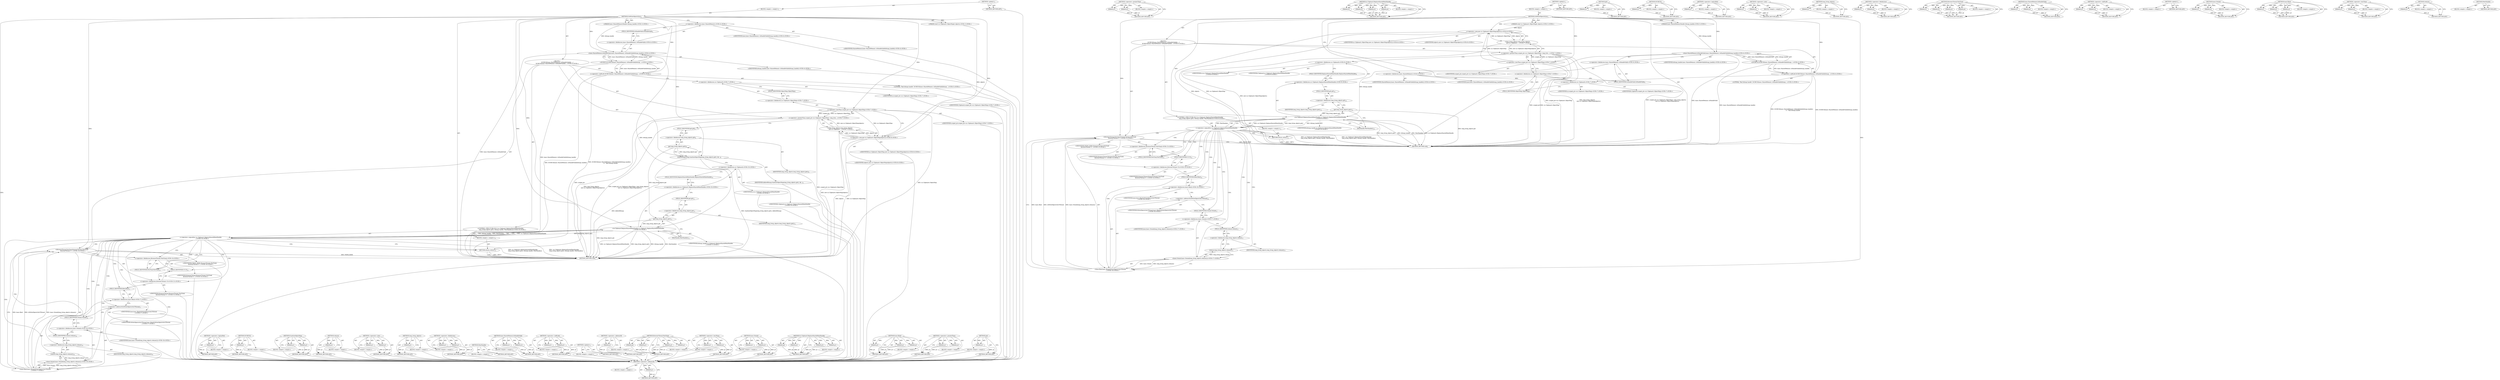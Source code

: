 digraph "ui.Clipboard.ReplaceSharedMemHandle" {
vulnerable_168 [label=<(METHOD,&lt;operator&gt;.addressOf)>];
vulnerable_169 [label=<(PARAM,p1)>];
vulnerable_170 [label=<(BLOCK,&lt;empty&gt;,&lt;empty&gt;)>];
vulnerable_171 [label=<(METHOD_RETURN,ANY)>];
vulnerable_118 [label=<(METHOD,&lt;operator&gt;.greaterThan)>];
vulnerable_119 [label=<(PARAM,p1)>];
vulnerable_120 [label=<(PARAM,p2)>];
vulnerable_121 [label=<(BLOCK,&lt;empty&gt;,&lt;empty&gt;)>];
vulnerable_122 [label=<(METHOD_RETURN,ANY)>];
vulnerable_141 [label=<(METHOD,ui.Clipboard.ReplaceSharedMemHandle)>];
vulnerable_142 [label=<(PARAM,p1)>];
vulnerable_143 [label=<(PARAM,p2)>];
vulnerable_144 [label=<(PARAM,p3)>];
vulnerable_145 [label=<(PARAM,p4)>];
vulnerable_146 [label=<(BLOCK,&lt;empty&gt;,&lt;empty&gt;)>];
vulnerable_147 [label=<(METHOD_RETURN,ANY)>];
vulnerable_6 [label=<(METHOD,&lt;global&gt;)<SUB>1</SUB>>];
vulnerable_7 [label=<(BLOCK,&lt;empty&gt;,&lt;empty&gt;)<SUB>1</SUB>>];
vulnerable_8 [label=<(METHOD,OnWriteObjectsSync)<SUB>1</SUB>>];
vulnerable_9 [label="<(PARAM,const ui::Clipboard::ObjectMap&amp; objects)<SUB>2</SUB>>"];
vulnerable_10 [label="<(PARAM,base::SharedMemoryHandle bitmap_handle)<SUB>3</SUB>>"];
vulnerable_11 [label="<(BLOCK,{
  DCHECK(base::SharedMemory::IsHandleValid(bi...,{
  DCHECK(base::SharedMemory::IsHandleValid(bi...)<SUB>3</SUB>>"];
vulnerable_12 [label="<(&lt;operator&gt;.shiftLeft,DCHECK(base::SharedMemory::IsHandleValid(bitmap...)<SUB>4</SUB>>"];
vulnerable_13 [label="<(DCHECK,DCHECK(base::SharedMemory::IsHandleValid(bitmap...)<SUB>4</SUB>>"];
vulnerable_14 [label="<(base.SharedMemory.IsHandleValid,base::SharedMemory::IsHandleValid(bitmap_handle))<SUB>4</SUB>>"];
vulnerable_15 [label="<(&lt;operator&gt;.fieldAccess,base::SharedMemory::IsHandleValid)<SUB>4</SUB>>"];
vulnerable_16 [label="<(&lt;operator&gt;.fieldAccess,base::SharedMemory)<SUB>4</SUB>>"];
vulnerable_17 [label="<(IDENTIFIER,base,base::SharedMemory::IsHandleValid(bitmap_handle))<SUB>4</SUB>>"];
vulnerable_18 [label="<(IDENTIFIER,SharedMemory,base::SharedMemory::IsHandleValid(bitmap_handle))<SUB>4</SUB>>"];
vulnerable_19 [label=<(FIELD_IDENTIFIER,IsHandleValid,IsHandleValid)<SUB>4</SUB>>];
vulnerable_20 [label="<(IDENTIFIER,bitmap_handle,base::SharedMemory::IsHandleValid(bitmap_handle))<SUB>4</SUB>>"];
vulnerable_21 [label="<(LITERAL,&quot;Bad bitmap handle&quot;,DCHECK(base::SharedMemory::IsHandleValid(bitmap...)<SUB>5</SUB>>"];
vulnerable_22 [label="<(&lt;operator&gt;.greaterThan,scoped_ptr&lt;ui::Clipboard::ObjectMap&gt; long_livin...)<SUB>7</SUB>>"];
vulnerable_23 [label="<(&lt;operator&gt;.lessThan,scoped_ptr&lt;ui::Clipboard::ObjectMap)<SUB>7</SUB>>"];
vulnerable_24 [label="<(IDENTIFIER,scoped_ptr,scoped_ptr&lt;ui::Clipboard::ObjectMap)<SUB>7</SUB>>"];
vulnerable_25 [label="<(&lt;operator&gt;.fieldAccess,ui::Clipboard::ObjectMap)<SUB>7</SUB>>"];
vulnerable_26 [label="<(&lt;operator&gt;.fieldAccess,ui::Clipboard)<SUB>7</SUB>>"];
vulnerable_27 [label="<(IDENTIFIER,ui,scoped_ptr&lt;ui::Clipboard::ObjectMap)<SUB>7</SUB>>"];
vulnerable_28 [label="<(IDENTIFIER,Clipboard,scoped_ptr&lt;ui::Clipboard::ObjectMap)<SUB>7</SUB>>"];
vulnerable_29 [label=<(FIELD_IDENTIFIER,ObjectMap,ObjectMap)<SUB>7</SUB>>];
vulnerable_30 [label="<(long_living_objects,long_living_objects(
       new ui::Clipboard::...)<SUB>7</SUB>>"];
vulnerable_31 [label="<(&lt;operator&gt;.new,new ui::Clipboard::ObjectMap(objects))<SUB>8</SUB>>"];
vulnerable_32 [label="<(IDENTIFIER,ui::Clipboard::ObjectMap,new ui::Clipboard::ObjectMap(objects))<SUB>8</SUB>>"];
vulnerable_33 [label="<(IDENTIFIER,objects,new ui::Clipboard::ObjectMap(objects))<SUB>8</SUB>>"];
vulnerable_34 [label="<(CONTROL_STRUCTURE,IF,if (!ui::Clipboard::ReplaceSharedMemHandle(
           long_living_objects.get(), bitmap_handle, PeerHandle())))<SUB>9</SUB>>"];
vulnerable_35 [label="<(&lt;operator&gt;.logicalNot,!ui::Clipboard::ReplaceSharedMemHandle(
       ...)<SUB>9</SUB>>"];
vulnerable_36 [label="<(ui.Clipboard.ReplaceSharedMemHandle,ui::Clipboard::ReplaceSharedMemHandle(
        ...)<SUB>9</SUB>>"];
vulnerable_37 [label="<(&lt;operator&gt;.fieldAccess,ui::Clipboard::ReplaceSharedMemHandle)<SUB>9</SUB>>"];
vulnerable_38 [label="<(&lt;operator&gt;.fieldAccess,ui::Clipboard)<SUB>9</SUB>>"];
vulnerable_39 [label="<(IDENTIFIER,ui,ui::Clipboard::ReplaceSharedMemHandle(
        ...)<SUB>9</SUB>>"];
vulnerable_40 [label="<(IDENTIFIER,Clipboard,ui::Clipboard::ReplaceSharedMemHandle(
        ...)<SUB>9</SUB>>"];
vulnerable_41 [label=<(FIELD_IDENTIFIER,ReplaceSharedMemHandle,ReplaceSharedMemHandle)<SUB>9</SUB>>];
vulnerable_42 [label=<(get,long_living_objects.get())<SUB>10</SUB>>];
vulnerable_43 [label=<(&lt;operator&gt;.fieldAccess,long_living_objects.get)<SUB>10</SUB>>];
vulnerable_44 [label=<(IDENTIFIER,long_living_objects,long_living_objects.get())<SUB>10</SUB>>];
vulnerable_45 [label=<(FIELD_IDENTIFIER,get,get)<SUB>10</SUB>>];
vulnerable_46 [label="<(IDENTIFIER,bitmap_handle,ui::Clipboard::ReplaceSharedMemHandle(
        ...)<SUB>10</SUB>>"];
vulnerable_47 [label=<(PeerHandle,PeerHandle())<SUB>10</SUB>>];
vulnerable_48 [label=<(BLOCK,&lt;empty&gt;,&lt;empty&gt;)<SUB>11</SUB>>];
vulnerable_49 [label=<(RETURN,return;,return;)<SUB>11</SUB>>];
vulnerable_50 [label="<(BrowserThread.PostTask,BrowserThread::PostTask(
      BrowserThread::U...)<SUB>13</SUB>>"];
vulnerable_51 [label="<(&lt;operator&gt;.fieldAccess,BrowserThread::PostTask)<SUB>13</SUB>>"];
vulnerable_52 [label="<(IDENTIFIER,BrowserThread,BrowserThread::PostTask(
      BrowserThread::U...)<SUB>13</SUB>>"];
vulnerable_53 [label=<(FIELD_IDENTIFIER,PostTask,PostTask)<SUB>13</SUB>>];
vulnerable_54 [label="<(&lt;operator&gt;.fieldAccess,BrowserThread::UI)<SUB>14</SUB>>"];
vulnerable_55 [label="<(IDENTIFIER,BrowserThread,BrowserThread::PostTask(
      BrowserThread::U...)<SUB>14</SUB>>"];
vulnerable_56 [label=<(FIELD_IDENTIFIER,UI,UI)<SUB>14</SUB>>];
vulnerable_57 [label="<(IDENTIFIER,FROM_HERE,BrowserThread::PostTask(
      BrowserThread::U...)<SUB>15</SUB>>"];
vulnerable_58 [label="<(base.Bind,base::Bind(&amp;WriteObjectsOnUIThread,
           ...)<SUB>16</SUB>>"];
vulnerable_59 [label="<(&lt;operator&gt;.fieldAccess,base::Bind)<SUB>16</SUB>>"];
vulnerable_60 [label="<(IDENTIFIER,base,base::Bind(&amp;WriteObjectsOnUIThread,
           ...)<SUB>16</SUB>>"];
vulnerable_61 [label=<(FIELD_IDENTIFIER,Bind,Bind)<SUB>16</SUB>>];
vulnerable_62 [label=<(&lt;operator&gt;.addressOf,&amp;WriteObjectsOnUIThread)<SUB>16</SUB>>];
vulnerable_63 [label="<(IDENTIFIER,WriteObjectsOnUIThread,base::Bind(&amp;WriteObjectsOnUIThread,
           ...)<SUB>16</SUB>>"];
vulnerable_64 [label="<(base.Owned,base::Owned(long_living_objects.release()))<SUB>17</SUB>>"];
vulnerable_65 [label="<(&lt;operator&gt;.fieldAccess,base::Owned)<SUB>17</SUB>>"];
vulnerable_66 [label="<(IDENTIFIER,base,base::Owned(long_living_objects.release()))<SUB>17</SUB>>"];
vulnerable_67 [label=<(FIELD_IDENTIFIER,Owned,Owned)<SUB>17</SUB>>];
vulnerable_68 [label=<(release,long_living_objects.release())<SUB>17</SUB>>];
vulnerable_69 [label=<(&lt;operator&gt;.fieldAccess,long_living_objects.release)<SUB>17</SUB>>];
vulnerable_70 [label=<(IDENTIFIER,long_living_objects,long_living_objects.release())<SUB>17</SUB>>];
vulnerable_71 [label=<(FIELD_IDENTIFIER,release,release)<SUB>17</SUB>>];
vulnerable_72 [label=<(METHOD_RETURN,void)<SUB>1</SUB>>];
vulnerable_74 [label=<(METHOD_RETURN,ANY)<SUB>1</SUB>>];
vulnerable_148 [label=<(METHOD,get)>];
vulnerable_149 [label=<(PARAM,p1)>];
vulnerable_150 [label=<(BLOCK,&lt;empty&gt;,&lt;empty&gt;)>];
vulnerable_151 [label=<(METHOD_RETURN,ANY)>];
vulnerable_104 [label=<(METHOD,DCHECK)>];
vulnerable_105 [label=<(PARAM,p1)>];
vulnerable_106 [label=<(BLOCK,&lt;empty&gt;,&lt;empty&gt;)>];
vulnerable_107 [label=<(METHOD_RETURN,ANY)>];
vulnerable_137 [label=<(METHOD,&lt;operator&gt;.logicalNot)>];
vulnerable_138 [label=<(PARAM,p1)>];
vulnerable_139 [label=<(BLOCK,&lt;empty&gt;,&lt;empty&gt;)>];
vulnerable_140 [label=<(METHOD_RETURN,ANY)>];
vulnerable_132 [label=<(METHOD,&lt;operator&gt;.new)>];
vulnerable_133 [label=<(PARAM,p1)>];
vulnerable_134 [label=<(PARAM,p2)>];
vulnerable_135 [label=<(BLOCK,&lt;empty&gt;,&lt;empty&gt;)>];
vulnerable_136 [label=<(METHOD_RETURN,ANY)>];
vulnerable_128 [label=<(METHOD,long_living_objects)>];
vulnerable_129 [label=<(PARAM,p1)>];
vulnerable_130 [label=<(BLOCK,&lt;empty&gt;,&lt;empty&gt;)>];
vulnerable_131 [label=<(METHOD_RETURN,ANY)>];
vulnerable_113 [label=<(METHOD,&lt;operator&gt;.fieldAccess)>];
vulnerable_114 [label=<(PARAM,p1)>];
vulnerable_115 [label=<(PARAM,p2)>];
vulnerable_116 [label=<(BLOCK,&lt;empty&gt;,&lt;empty&gt;)>];
vulnerable_117 [label=<(METHOD_RETURN,ANY)>];
vulnerable_155 [label=<(METHOD,BrowserThread.PostTask)>];
vulnerable_156 [label=<(PARAM,p1)>];
vulnerable_157 [label=<(PARAM,p2)>];
vulnerable_158 [label=<(PARAM,p3)>];
vulnerable_159 [label=<(PARAM,p4)>];
vulnerable_160 [label=<(BLOCK,&lt;empty&gt;,&lt;empty&gt;)>];
vulnerable_161 [label=<(METHOD_RETURN,ANY)>];
vulnerable_108 [label=<(METHOD,base.SharedMemory.IsHandleValid)>];
vulnerable_109 [label=<(PARAM,p1)>];
vulnerable_110 [label=<(PARAM,p2)>];
vulnerable_111 [label=<(BLOCK,&lt;empty&gt;,&lt;empty&gt;)>];
vulnerable_112 [label=<(METHOD_RETURN,ANY)>];
vulnerable_99 [label=<(METHOD,&lt;operator&gt;.shiftLeft)>];
vulnerable_100 [label=<(PARAM,p1)>];
vulnerable_101 [label=<(PARAM,p2)>];
vulnerable_102 [label=<(BLOCK,&lt;empty&gt;,&lt;empty&gt;)>];
vulnerable_103 [label=<(METHOD_RETURN,ANY)>];
vulnerable_93 [label=<(METHOD,&lt;global&gt;)<SUB>1</SUB>>];
vulnerable_94 [label=<(BLOCK,&lt;empty&gt;,&lt;empty&gt;)>];
vulnerable_95 [label=<(METHOD_RETURN,ANY)>];
vulnerable_172 [label=<(METHOD,base.Owned)>];
vulnerable_173 [label=<(PARAM,p1)>];
vulnerable_174 [label=<(PARAM,p2)>];
vulnerable_175 [label=<(BLOCK,&lt;empty&gt;,&lt;empty&gt;)>];
vulnerable_176 [label=<(METHOD_RETURN,ANY)>];
vulnerable_162 [label=<(METHOD,base.Bind)>];
vulnerable_163 [label=<(PARAM,p1)>];
vulnerable_164 [label=<(PARAM,p2)>];
vulnerable_165 [label=<(PARAM,p3)>];
vulnerable_166 [label=<(BLOCK,&lt;empty&gt;,&lt;empty&gt;)>];
vulnerable_167 [label=<(METHOD_RETURN,ANY)>];
vulnerable_123 [label=<(METHOD,&lt;operator&gt;.lessThan)>];
vulnerable_124 [label=<(PARAM,p1)>];
vulnerable_125 [label=<(PARAM,p2)>];
vulnerable_126 [label=<(BLOCK,&lt;empty&gt;,&lt;empty&gt;)>];
vulnerable_127 [label=<(METHOD_RETURN,ANY)>];
vulnerable_177 [label=<(METHOD,release)>];
vulnerable_178 [label=<(PARAM,p1)>];
vulnerable_179 [label=<(BLOCK,&lt;empty&gt;,&lt;empty&gt;)>];
vulnerable_180 [label=<(METHOD_RETURN,ANY)>];
vulnerable_152 [label=<(METHOD,PeerHandle)>];
vulnerable_153 [label=<(BLOCK,&lt;empty&gt;,&lt;empty&gt;)>];
vulnerable_154 [label=<(METHOD_RETURN,ANY)>];
fixed_173 [label=<(METHOD,base.Bind)>];
fixed_174 [label=<(PARAM,p1)>];
fixed_175 [label=<(PARAM,p2)>];
fixed_176 [label=<(PARAM,p3)>];
fixed_177 [label=<(BLOCK,&lt;empty&gt;,&lt;empty&gt;)>];
fixed_178 [label=<(METHOD_RETURN,ANY)>];
fixed_124 [label=<(METHOD,&lt;operator&gt;.greaterThan)>];
fixed_125 [label=<(PARAM,p1)>];
fixed_126 [label=<(PARAM,p2)>];
fixed_127 [label=<(BLOCK,&lt;empty&gt;,&lt;empty&gt;)>];
fixed_128 [label=<(METHOD_RETURN,ANY)>];
fixed_148 [label=<(METHOD,get)>];
fixed_149 [label=<(PARAM,p1)>];
fixed_150 [label=<(BLOCK,&lt;empty&gt;,&lt;empty&gt;)>];
fixed_151 [label=<(METHOD_RETURN,ANY)>];
fixed_6 [label=<(METHOD,&lt;global&gt;)<SUB>1</SUB>>];
fixed_7 [label=<(BLOCK,&lt;empty&gt;,&lt;empty&gt;)<SUB>1</SUB>>];
fixed_8 [label=<(METHOD,OnWriteObjectsSync)<SUB>1</SUB>>];
fixed_9 [label="<(PARAM,const ui::Clipboard::ObjectMap&amp; objects)<SUB>2</SUB>>"];
fixed_10 [label="<(PARAM,base::SharedMemoryHandle bitmap_handle)<SUB>3</SUB>>"];
fixed_11 [label="<(BLOCK,{
  DCHECK(base::SharedMemory::IsHandleValid(bi...,{
  DCHECK(base::SharedMemory::IsHandleValid(bi...)<SUB>3</SUB>>"];
fixed_12 [label="<(&lt;operator&gt;.shiftLeft,DCHECK(base::SharedMemory::IsHandleValid(bitmap...)<SUB>4</SUB>>"];
fixed_13 [label="<(DCHECK,DCHECK(base::SharedMemory::IsHandleValid(bitmap...)<SUB>4</SUB>>"];
fixed_14 [label="<(base.SharedMemory.IsHandleValid,base::SharedMemory::IsHandleValid(bitmap_handle))<SUB>4</SUB>>"];
fixed_15 [label="<(&lt;operator&gt;.fieldAccess,base::SharedMemory::IsHandleValid)<SUB>4</SUB>>"];
fixed_16 [label="<(&lt;operator&gt;.fieldAccess,base::SharedMemory)<SUB>4</SUB>>"];
fixed_17 [label="<(IDENTIFIER,base,base::SharedMemory::IsHandleValid(bitmap_handle))<SUB>4</SUB>>"];
fixed_18 [label="<(IDENTIFIER,SharedMemory,base::SharedMemory::IsHandleValid(bitmap_handle))<SUB>4</SUB>>"];
fixed_19 [label=<(FIELD_IDENTIFIER,IsHandleValid,IsHandleValid)<SUB>4</SUB>>];
fixed_20 [label="<(IDENTIFIER,bitmap_handle,base::SharedMemory::IsHandleValid(bitmap_handle))<SUB>4</SUB>>"];
fixed_21 [label="<(LITERAL,&quot;Bad bitmap handle&quot;,DCHECK(base::SharedMemory::IsHandleValid(bitmap...)<SUB>5</SUB>>"];
fixed_22 [label="<(&lt;operator&gt;.greaterThan,scoped_ptr&lt;ui::Clipboard::ObjectMap&gt; long_livin...)<SUB>7</SUB>>"];
fixed_23 [label="<(&lt;operator&gt;.lessThan,scoped_ptr&lt;ui::Clipboard::ObjectMap)<SUB>7</SUB>>"];
fixed_24 [label="<(IDENTIFIER,scoped_ptr,scoped_ptr&lt;ui::Clipboard::ObjectMap)<SUB>7</SUB>>"];
fixed_25 [label="<(&lt;operator&gt;.fieldAccess,ui::Clipboard::ObjectMap)<SUB>7</SUB>>"];
fixed_26 [label="<(&lt;operator&gt;.fieldAccess,ui::Clipboard)<SUB>7</SUB>>"];
fixed_27 [label="<(IDENTIFIER,ui,scoped_ptr&lt;ui::Clipboard::ObjectMap)<SUB>7</SUB>>"];
fixed_28 [label="<(IDENTIFIER,Clipboard,scoped_ptr&lt;ui::Clipboard::ObjectMap)<SUB>7</SUB>>"];
fixed_29 [label=<(FIELD_IDENTIFIER,ObjectMap,ObjectMap)<SUB>7</SUB>>];
fixed_30 [label="<(long_living_objects,long_living_objects(
       new ui::Clipboard::...)<SUB>7</SUB>>"];
fixed_31 [label="<(&lt;operator&gt;.new,new ui::Clipboard::ObjectMap(objects))<SUB>8</SUB>>"];
fixed_32 [label="<(IDENTIFIER,ui::Clipboard::ObjectMap,new ui::Clipboard::ObjectMap(objects))<SUB>8</SUB>>"];
fixed_33 [label="<(IDENTIFIER,objects,new ui::Clipboard::ObjectMap(objects))<SUB>8</SUB>>"];
fixed_34 [label=<(SanitizeObjectMap,SanitizeObjectMap(long_living_objects.get(), kA...)<SUB>9</SUB>>];
fixed_35 [label=<(get,long_living_objects.get())<SUB>9</SUB>>];
fixed_36 [label=<(&lt;operator&gt;.fieldAccess,long_living_objects.get)<SUB>9</SUB>>];
fixed_37 [label=<(IDENTIFIER,long_living_objects,long_living_objects.get())<SUB>9</SUB>>];
fixed_38 [label=<(FIELD_IDENTIFIER,get,get)<SUB>9</SUB>>];
fixed_39 [label=<(IDENTIFIER,kAllowBitmap,SanitizeObjectMap(long_living_objects.get(), kA...)<SUB>9</SUB>>];
fixed_40 [label="<(CONTROL_STRUCTURE,IF,if (!ui::Clipboard::ReplaceSharedMemHandle(
           long_living_objects.get(), bitmap_handle, PeerHandle())))<SUB>10</SUB>>"];
fixed_41 [label="<(&lt;operator&gt;.logicalNot,!ui::Clipboard::ReplaceSharedMemHandle(
       ...)<SUB>10</SUB>>"];
fixed_42 [label="<(ui.Clipboard.ReplaceSharedMemHandle,ui::Clipboard::ReplaceSharedMemHandle(
        ...)<SUB>10</SUB>>"];
fixed_43 [label="<(&lt;operator&gt;.fieldAccess,ui::Clipboard::ReplaceSharedMemHandle)<SUB>10</SUB>>"];
fixed_44 [label="<(&lt;operator&gt;.fieldAccess,ui::Clipboard)<SUB>10</SUB>>"];
fixed_45 [label="<(IDENTIFIER,ui,ui::Clipboard::ReplaceSharedMemHandle(
        ...)<SUB>10</SUB>>"];
fixed_46 [label="<(IDENTIFIER,Clipboard,ui::Clipboard::ReplaceSharedMemHandle(
        ...)<SUB>10</SUB>>"];
fixed_47 [label=<(FIELD_IDENTIFIER,ReplaceSharedMemHandle,ReplaceSharedMemHandle)<SUB>10</SUB>>];
fixed_48 [label=<(get,long_living_objects.get())<SUB>11</SUB>>];
fixed_49 [label=<(&lt;operator&gt;.fieldAccess,long_living_objects.get)<SUB>11</SUB>>];
fixed_50 [label=<(IDENTIFIER,long_living_objects,long_living_objects.get())<SUB>11</SUB>>];
fixed_51 [label=<(FIELD_IDENTIFIER,get,get)<SUB>11</SUB>>];
fixed_52 [label="<(IDENTIFIER,bitmap_handle,ui::Clipboard::ReplaceSharedMemHandle(
        ...)<SUB>11</SUB>>"];
fixed_53 [label=<(PeerHandle,PeerHandle())<SUB>11</SUB>>];
fixed_54 [label=<(BLOCK,&lt;empty&gt;,&lt;empty&gt;)<SUB>12</SUB>>];
fixed_55 [label=<(RETURN,return;,return;)<SUB>12</SUB>>];
fixed_56 [label="<(BrowserThread.PostTask,BrowserThread::PostTask(
      BrowserThread::U...)<SUB>14</SUB>>"];
fixed_57 [label="<(&lt;operator&gt;.fieldAccess,BrowserThread::PostTask)<SUB>14</SUB>>"];
fixed_58 [label="<(IDENTIFIER,BrowserThread,BrowserThread::PostTask(
      BrowserThread::U...)<SUB>14</SUB>>"];
fixed_59 [label=<(FIELD_IDENTIFIER,PostTask,PostTask)<SUB>14</SUB>>];
fixed_60 [label="<(&lt;operator&gt;.fieldAccess,BrowserThread::UI)<SUB>15</SUB>>"];
fixed_61 [label="<(IDENTIFIER,BrowserThread,BrowserThread::PostTask(
      BrowserThread::U...)<SUB>15</SUB>>"];
fixed_62 [label=<(FIELD_IDENTIFIER,UI,UI)<SUB>15</SUB>>];
fixed_63 [label="<(IDENTIFIER,FROM_HERE,BrowserThread::PostTask(
      BrowserThread::U...)<SUB>16</SUB>>"];
fixed_64 [label="<(base.Bind,base::Bind(&amp;WriteObjectsOnUIThread,
           ...)<SUB>17</SUB>>"];
fixed_65 [label="<(&lt;operator&gt;.fieldAccess,base::Bind)<SUB>17</SUB>>"];
fixed_66 [label="<(IDENTIFIER,base,base::Bind(&amp;WriteObjectsOnUIThread,
           ...)<SUB>17</SUB>>"];
fixed_67 [label=<(FIELD_IDENTIFIER,Bind,Bind)<SUB>17</SUB>>];
fixed_68 [label=<(&lt;operator&gt;.addressOf,&amp;WriteObjectsOnUIThread)<SUB>17</SUB>>];
fixed_69 [label="<(IDENTIFIER,WriteObjectsOnUIThread,base::Bind(&amp;WriteObjectsOnUIThread,
           ...)<SUB>17</SUB>>"];
fixed_70 [label="<(base.Owned,base::Owned(long_living_objects.release()))<SUB>18</SUB>>"];
fixed_71 [label="<(&lt;operator&gt;.fieldAccess,base::Owned)<SUB>18</SUB>>"];
fixed_72 [label="<(IDENTIFIER,base,base::Owned(long_living_objects.release()))<SUB>18</SUB>>"];
fixed_73 [label=<(FIELD_IDENTIFIER,Owned,Owned)<SUB>18</SUB>>];
fixed_74 [label=<(release,long_living_objects.release())<SUB>18</SUB>>];
fixed_75 [label=<(&lt;operator&gt;.fieldAccess,long_living_objects.release)<SUB>18</SUB>>];
fixed_76 [label=<(IDENTIFIER,long_living_objects,long_living_objects.release())<SUB>18</SUB>>];
fixed_77 [label=<(FIELD_IDENTIFIER,release,release)<SUB>18</SUB>>];
fixed_78 [label=<(METHOD_RETURN,void)<SUB>1</SUB>>];
fixed_80 [label=<(METHOD_RETURN,ANY)<SUB>1</SUB>>];
fixed_152 [label=<(METHOD,&lt;operator&gt;.logicalNot)>];
fixed_153 [label=<(PARAM,p1)>];
fixed_154 [label=<(BLOCK,&lt;empty&gt;,&lt;empty&gt;)>];
fixed_155 [label=<(METHOD_RETURN,ANY)>];
fixed_110 [label=<(METHOD,DCHECK)>];
fixed_111 [label=<(PARAM,p1)>];
fixed_112 [label=<(BLOCK,&lt;empty&gt;,&lt;empty&gt;)>];
fixed_113 [label=<(METHOD_RETURN,ANY)>];
fixed_143 [label=<(METHOD,SanitizeObjectMap)>];
fixed_144 [label=<(PARAM,p1)>];
fixed_145 [label=<(PARAM,p2)>];
fixed_146 [label=<(BLOCK,&lt;empty&gt;,&lt;empty&gt;)>];
fixed_147 [label=<(METHOD_RETURN,ANY)>];
fixed_188 [label=<(METHOD,release)>];
fixed_189 [label=<(PARAM,p1)>];
fixed_190 [label=<(BLOCK,&lt;empty&gt;,&lt;empty&gt;)>];
fixed_191 [label=<(METHOD_RETURN,ANY)>];
fixed_138 [label=<(METHOD,&lt;operator&gt;.new)>];
fixed_139 [label=<(PARAM,p1)>];
fixed_140 [label=<(PARAM,p2)>];
fixed_141 [label=<(BLOCK,&lt;empty&gt;,&lt;empty&gt;)>];
fixed_142 [label=<(METHOD_RETURN,ANY)>];
fixed_134 [label=<(METHOD,long_living_objects)>];
fixed_135 [label=<(PARAM,p1)>];
fixed_136 [label=<(BLOCK,&lt;empty&gt;,&lt;empty&gt;)>];
fixed_137 [label=<(METHOD_RETURN,ANY)>];
fixed_119 [label=<(METHOD,&lt;operator&gt;.fieldAccess)>];
fixed_120 [label=<(PARAM,p1)>];
fixed_121 [label=<(PARAM,p2)>];
fixed_122 [label=<(BLOCK,&lt;empty&gt;,&lt;empty&gt;)>];
fixed_123 [label=<(METHOD_RETURN,ANY)>];
fixed_163 [label=<(METHOD,PeerHandle)>];
fixed_164 [label=<(BLOCK,&lt;empty&gt;,&lt;empty&gt;)>];
fixed_165 [label=<(METHOD_RETURN,ANY)>];
fixed_114 [label=<(METHOD,base.SharedMemory.IsHandleValid)>];
fixed_115 [label=<(PARAM,p1)>];
fixed_116 [label=<(PARAM,p2)>];
fixed_117 [label=<(BLOCK,&lt;empty&gt;,&lt;empty&gt;)>];
fixed_118 [label=<(METHOD_RETURN,ANY)>];
fixed_105 [label=<(METHOD,&lt;operator&gt;.shiftLeft)>];
fixed_106 [label=<(PARAM,p1)>];
fixed_107 [label=<(PARAM,p2)>];
fixed_108 [label=<(BLOCK,&lt;empty&gt;,&lt;empty&gt;)>];
fixed_109 [label=<(METHOD_RETURN,ANY)>];
fixed_99 [label=<(METHOD,&lt;global&gt;)<SUB>1</SUB>>];
fixed_100 [label=<(BLOCK,&lt;empty&gt;,&lt;empty&gt;)>];
fixed_101 [label=<(METHOD_RETURN,ANY)>];
fixed_179 [label=<(METHOD,&lt;operator&gt;.addressOf)>];
fixed_180 [label=<(PARAM,p1)>];
fixed_181 [label=<(BLOCK,&lt;empty&gt;,&lt;empty&gt;)>];
fixed_182 [label=<(METHOD_RETURN,ANY)>];
fixed_166 [label=<(METHOD,BrowserThread.PostTask)>];
fixed_167 [label=<(PARAM,p1)>];
fixed_168 [label=<(PARAM,p2)>];
fixed_169 [label=<(PARAM,p3)>];
fixed_170 [label=<(PARAM,p4)>];
fixed_171 [label=<(BLOCK,&lt;empty&gt;,&lt;empty&gt;)>];
fixed_172 [label=<(METHOD_RETURN,ANY)>];
fixed_129 [label=<(METHOD,&lt;operator&gt;.lessThan)>];
fixed_130 [label=<(PARAM,p1)>];
fixed_131 [label=<(PARAM,p2)>];
fixed_132 [label=<(BLOCK,&lt;empty&gt;,&lt;empty&gt;)>];
fixed_133 [label=<(METHOD_RETURN,ANY)>];
fixed_183 [label=<(METHOD,base.Owned)>];
fixed_184 [label=<(PARAM,p1)>];
fixed_185 [label=<(PARAM,p2)>];
fixed_186 [label=<(BLOCK,&lt;empty&gt;,&lt;empty&gt;)>];
fixed_187 [label=<(METHOD_RETURN,ANY)>];
fixed_156 [label=<(METHOD,ui.Clipboard.ReplaceSharedMemHandle)>];
fixed_157 [label=<(PARAM,p1)>];
fixed_158 [label=<(PARAM,p2)>];
fixed_159 [label=<(PARAM,p3)>];
fixed_160 [label=<(PARAM,p4)>];
fixed_161 [label=<(BLOCK,&lt;empty&gt;,&lt;empty&gt;)>];
fixed_162 [label=<(METHOD_RETURN,ANY)>];
vulnerable_168 -> vulnerable_169  [key=0, label="AST: "];
vulnerable_168 -> vulnerable_169  [key=1, label="DDG: "];
vulnerable_168 -> vulnerable_170  [key=0, label="AST: "];
vulnerable_168 -> vulnerable_171  [key=0, label="AST: "];
vulnerable_168 -> vulnerable_171  [key=1, label="CFG: "];
vulnerable_169 -> vulnerable_171  [key=0, label="DDG: p1"];
vulnerable_118 -> vulnerable_119  [key=0, label="AST: "];
vulnerable_118 -> vulnerable_119  [key=1, label="DDG: "];
vulnerable_118 -> vulnerable_121  [key=0, label="AST: "];
vulnerable_118 -> vulnerable_120  [key=0, label="AST: "];
vulnerable_118 -> vulnerable_120  [key=1, label="DDG: "];
vulnerable_118 -> vulnerable_122  [key=0, label="AST: "];
vulnerable_118 -> vulnerable_122  [key=1, label="CFG: "];
vulnerable_119 -> vulnerable_122  [key=0, label="DDG: p1"];
vulnerable_120 -> vulnerable_122  [key=0, label="DDG: p2"];
vulnerable_141 -> vulnerable_142  [key=0, label="AST: "];
vulnerable_141 -> vulnerable_142  [key=1, label="DDG: "];
vulnerable_141 -> vulnerable_146  [key=0, label="AST: "];
vulnerable_141 -> vulnerable_143  [key=0, label="AST: "];
vulnerable_141 -> vulnerable_143  [key=1, label="DDG: "];
vulnerable_141 -> vulnerable_147  [key=0, label="AST: "];
vulnerable_141 -> vulnerable_147  [key=1, label="CFG: "];
vulnerable_141 -> vulnerable_144  [key=0, label="AST: "];
vulnerable_141 -> vulnerable_144  [key=1, label="DDG: "];
vulnerable_141 -> vulnerable_145  [key=0, label="AST: "];
vulnerable_141 -> vulnerable_145  [key=1, label="DDG: "];
vulnerable_142 -> vulnerable_147  [key=0, label="DDG: p1"];
vulnerable_143 -> vulnerable_147  [key=0, label="DDG: p2"];
vulnerable_144 -> vulnerable_147  [key=0, label="DDG: p3"];
vulnerable_145 -> vulnerable_147  [key=0, label="DDG: p4"];
vulnerable_6 -> vulnerable_7  [key=0, label="AST: "];
vulnerable_6 -> vulnerable_74  [key=0, label="AST: "];
vulnerable_6 -> vulnerable_74  [key=1, label="CFG: "];
vulnerable_7 -> vulnerable_8  [key=0, label="AST: "];
vulnerable_8 -> vulnerable_9  [key=0, label="AST: "];
vulnerable_8 -> vulnerable_9  [key=1, label="DDG: "];
vulnerable_8 -> vulnerable_10  [key=0, label="AST: "];
vulnerable_8 -> vulnerable_10  [key=1, label="DDG: "];
vulnerable_8 -> vulnerable_11  [key=0, label="AST: "];
vulnerable_8 -> vulnerable_72  [key=0, label="AST: "];
vulnerable_8 -> vulnerable_16  [key=0, label="CFG: "];
vulnerable_8 -> vulnerable_12  [key=0, label="DDG: "];
vulnerable_8 -> vulnerable_50  [key=0, label="DDG: "];
vulnerable_8 -> vulnerable_23  [key=0, label="DDG: "];
vulnerable_8 -> vulnerable_49  [key=0, label="DDG: "];
vulnerable_8 -> vulnerable_58  [key=0, label="DDG: "];
vulnerable_8 -> vulnerable_14  [key=0, label="DDG: "];
vulnerable_8 -> vulnerable_31  [key=0, label="DDG: "];
vulnerable_8 -> vulnerable_36  [key=0, label="DDG: "];
vulnerable_9 -> vulnerable_31  [key=0, label="DDG: objects"];
vulnerable_10 -> vulnerable_14  [key=0, label="DDG: bitmap_handle"];
vulnerable_11 -> vulnerable_12  [key=0, label="AST: "];
vulnerable_11 -> vulnerable_22  [key=0, label="AST: "];
vulnerable_11 -> vulnerable_34  [key=0, label="AST: "];
vulnerable_11 -> vulnerable_50  [key=0, label="AST: "];
vulnerable_12 -> vulnerable_13  [key=0, label="AST: "];
vulnerable_12 -> vulnerable_21  [key=0, label="AST: "];
vulnerable_12 -> vulnerable_26  [key=0, label="CFG: "];
vulnerable_12 -> vulnerable_72  [key=0, label="DDG: DCHECK(base::SharedMemory::IsHandleValid(bitmap_handle))"];
vulnerable_12 -> vulnerable_72  [key=1, label="DDG: DCHECK(base::SharedMemory::IsHandleValid(bitmap_handle))
      &lt;&lt; &quot;Bad bitmap handle&quot;"];
vulnerable_13 -> vulnerable_14  [key=0, label="AST: "];
vulnerable_13 -> vulnerable_12  [key=0, label="CFG: "];
vulnerable_13 -> vulnerable_12  [key=1, label="DDG: base::SharedMemory::IsHandleValid(bitmap_handle)"];
vulnerable_13 -> vulnerable_72  [key=0, label="DDG: base::SharedMemory::IsHandleValid(bitmap_handle)"];
vulnerable_14 -> vulnerable_15  [key=0, label="AST: "];
vulnerable_14 -> vulnerable_20  [key=0, label="AST: "];
vulnerable_14 -> vulnerable_13  [key=0, label="CFG: "];
vulnerable_14 -> vulnerable_13  [key=1, label="DDG: base::SharedMemory::IsHandleValid"];
vulnerable_14 -> vulnerable_13  [key=2, label="DDG: bitmap_handle"];
vulnerable_14 -> vulnerable_72  [key=0, label="DDG: base::SharedMemory::IsHandleValid"];
vulnerable_14 -> vulnerable_36  [key=0, label="DDG: bitmap_handle"];
vulnerable_15 -> vulnerable_16  [key=0, label="AST: "];
vulnerable_15 -> vulnerable_19  [key=0, label="AST: "];
vulnerable_15 -> vulnerable_14  [key=0, label="CFG: "];
vulnerable_16 -> vulnerable_17  [key=0, label="AST: "];
vulnerable_16 -> vulnerable_18  [key=0, label="AST: "];
vulnerable_16 -> vulnerable_19  [key=0, label="CFG: "];
vulnerable_19 -> vulnerable_15  [key=0, label="CFG: "];
vulnerable_22 -> vulnerable_23  [key=0, label="AST: "];
vulnerable_22 -> vulnerable_30  [key=0, label="AST: "];
vulnerable_22 -> vulnerable_38  [key=0, label="CFG: "];
vulnerable_22 -> vulnerable_72  [key=0, label="DDG: scoped_ptr&lt;ui::Clipboard::ObjectMap"];
vulnerable_22 -> vulnerable_72  [key=1, label="DDG: long_living_objects(
       new ui::Clipboard::ObjectMap(objects))"];
vulnerable_22 -> vulnerable_72  [key=2, label="DDG: scoped_ptr&lt;ui::Clipboard::ObjectMap&gt; long_living_objects(
       new ui::Clipboard::ObjectMap(objects))"];
vulnerable_23 -> vulnerable_24  [key=0, label="AST: "];
vulnerable_23 -> vulnerable_25  [key=0, label="AST: "];
vulnerable_23 -> vulnerable_31  [key=0, label="CFG: "];
vulnerable_23 -> vulnerable_31  [key=1, label="DDG: ui::Clipboard::ObjectMap"];
vulnerable_23 -> vulnerable_72  [key=0, label="DDG: ui::Clipboard::ObjectMap"];
vulnerable_23 -> vulnerable_72  [key=1, label="DDG: scoped_ptr"];
vulnerable_23 -> vulnerable_22  [key=0, label="DDG: scoped_ptr"];
vulnerable_23 -> vulnerable_22  [key=1, label="DDG: ui::Clipboard::ObjectMap"];
vulnerable_25 -> vulnerable_26  [key=0, label="AST: "];
vulnerable_25 -> vulnerable_29  [key=0, label="AST: "];
vulnerable_25 -> vulnerable_23  [key=0, label="CFG: "];
vulnerable_26 -> vulnerable_27  [key=0, label="AST: "];
vulnerable_26 -> vulnerable_28  [key=0, label="AST: "];
vulnerable_26 -> vulnerable_29  [key=0, label="CFG: "];
vulnerable_29 -> vulnerable_25  [key=0, label="CFG: "];
vulnerable_30 -> vulnerable_31  [key=0, label="AST: "];
vulnerable_30 -> vulnerable_22  [key=0, label="CFG: "];
vulnerable_30 -> vulnerable_22  [key=1, label="DDG: new ui::Clipboard::ObjectMap(objects)"];
vulnerable_30 -> vulnerable_72  [key=0, label="DDG: new ui::Clipboard::ObjectMap(objects)"];
vulnerable_31 -> vulnerable_32  [key=0, label="AST: "];
vulnerable_31 -> vulnerable_33  [key=0, label="AST: "];
vulnerable_31 -> vulnerable_30  [key=0, label="CFG: "];
vulnerable_31 -> vulnerable_30  [key=1, label="DDG: ui::Clipboard::ObjectMap"];
vulnerable_31 -> vulnerable_30  [key=2, label="DDG: objects"];
vulnerable_31 -> vulnerable_72  [key=0, label="DDG: objects"];
vulnerable_31 -> vulnerable_72  [key=1, label="DDG: ui::Clipboard::ObjectMap"];
vulnerable_34 -> vulnerable_35  [key=0, label="AST: "];
vulnerable_34 -> vulnerable_48  [key=0, label="AST: "];
vulnerable_35 -> vulnerable_36  [key=0, label="AST: "];
vulnerable_35 -> vulnerable_49  [key=0, label="CFG: "];
vulnerable_35 -> vulnerable_49  [key=1, label="CDG: "];
vulnerable_35 -> vulnerable_53  [key=0, label="CFG: "];
vulnerable_35 -> vulnerable_53  [key=1, label="CDG: "];
vulnerable_35 -> vulnerable_72  [key=0, label="DDG: ui::Clipboard::ReplaceSharedMemHandle(
           long_living_objects.get(), bitmap_handle, PeerHandle())"];
vulnerable_35 -> vulnerable_72  [key=1, label="DDG: !ui::Clipboard::ReplaceSharedMemHandle(
           long_living_objects.get(), bitmap_handle, PeerHandle())"];
vulnerable_35 -> vulnerable_58  [key=0, label="CDG: "];
vulnerable_35 -> vulnerable_68  [key=0, label="CDG: "];
vulnerable_35 -> vulnerable_61  [key=0, label="CDG: "];
vulnerable_35 -> vulnerable_65  [key=0, label="CDG: "];
vulnerable_35 -> vulnerable_50  [key=0, label="CDG: "];
vulnerable_35 -> vulnerable_64  [key=0, label="CDG: "];
vulnerable_35 -> vulnerable_59  [key=0, label="CDG: "];
vulnerable_35 -> vulnerable_51  [key=0, label="CDG: "];
vulnerable_35 -> vulnerable_71  [key=0, label="CDG: "];
vulnerable_35 -> vulnerable_56  [key=0, label="CDG: "];
vulnerable_35 -> vulnerable_69  [key=0, label="CDG: "];
vulnerable_35 -> vulnerable_67  [key=0, label="CDG: "];
vulnerable_35 -> vulnerable_54  [key=0, label="CDG: "];
vulnerable_35 -> vulnerable_62  [key=0, label="CDG: "];
vulnerable_36 -> vulnerable_37  [key=0, label="AST: "];
vulnerable_36 -> vulnerable_42  [key=0, label="AST: "];
vulnerable_36 -> vulnerable_46  [key=0, label="AST: "];
vulnerable_36 -> vulnerable_47  [key=0, label="AST: "];
vulnerable_36 -> vulnerable_35  [key=0, label="CFG: "];
vulnerable_36 -> vulnerable_35  [key=1, label="DDG: ui::Clipboard::ReplaceSharedMemHandle"];
vulnerable_36 -> vulnerable_35  [key=2, label="DDG: long_living_objects.get()"];
vulnerable_36 -> vulnerable_35  [key=3, label="DDG: bitmap_handle"];
vulnerable_36 -> vulnerable_35  [key=4, label="DDG: PeerHandle()"];
vulnerable_36 -> vulnerable_72  [key=0, label="DDG: ui::Clipboard::ReplaceSharedMemHandle"];
vulnerable_36 -> vulnerable_72  [key=1, label="DDG: long_living_objects.get()"];
vulnerable_36 -> vulnerable_72  [key=2, label="DDG: bitmap_handle"];
vulnerable_36 -> vulnerable_72  [key=3, label="DDG: PeerHandle()"];
vulnerable_37 -> vulnerable_38  [key=0, label="AST: "];
vulnerable_37 -> vulnerable_41  [key=0, label="AST: "];
vulnerable_37 -> vulnerable_45  [key=0, label="CFG: "];
vulnerable_38 -> vulnerable_39  [key=0, label="AST: "];
vulnerable_38 -> vulnerable_40  [key=0, label="AST: "];
vulnerable_38 -> vulnerable_41  [key=0, label="CFG: "];
vulnerable_41 -> vulnerable_37  [key=0, label="CFG: "];
vulnerable_42 -> vulnerable_43  [key=0, label="AST: "];
vulnerable_42 -> vulnerable_47  [key=0, label="CFG: "];
vulnerable_42 -> vulnerable_72  [key=0, label="DDG: long_living_objects.get"];
vulnerable_42 -> vulnerable_36  [key=0, label="DDG: long_living_objects.get"];
vulnerable_43 -> vulnerable_44  [key=0, label="AST: "];
vulnerable_43 -> vulnerable_45  [key=0, label="AST: "];
vulnerable_43 -> vulnerable_42  [key=0, label="CFG: "];
vulnerable_45 -> vulnerable_43  [key=0, label="CFG: "];
vulnerable_47 -> vulnerable_36  [key=0, label="CFG: "];
vulnerable_48 -> vulnerable_49  [key=0, label="AST: "];
vulnerable_49 -> vulnerable_72  [key=0, label="CFG: "];
vulnerable_49 -> vulnerable_72  [key=1, label="DDG: &lt;RET&gt;"];
vulnerable_50 -> vulnerable_51  [key=0, label="AST: "];
vulnerable_50 -> vulnerable_54  [key=0, label="AST: "];
vulnerable_50 -> vulnerable_57  [key=0, label="AST: "];
vulnerable_50 -> vulnerable_58  [key=0, label="AST: "];
vulnerable_50 -> vulnerable_72  [key=0, label="CFG: "];
vulnerable_50 -> vulnerable_72  [key=1, label="DDG: FROM_HERE"];
vulnerable_51 -> vulnerable_52  [key=0, label="AST: "];
vulnerable_51 -> vulnerable_53  [key=0, label="AST: "];
vulnerable_51 -> vulnerable_56  [key=0, label="CFG: "];
vulnerable_53 -> vulnerable_51  [key=0, label="CFG: "];
vulnerable_54 -> vulnerable_55  [key=0, label="AST: "];
vulnerable_54 -> vulnerable_56  [key=0, label="AST: "];
vulnerable_54 -> vulnerable_61  [key=0, label="CFG: "];
vulnerable_56 -> vulnerable_54  [key=0, label="CFG: "];
vulnerable_58 -> vulnerable_59  [key=0, label="AST: "];
vulnerable_58 -> vulnerable_62  [key=0, label="AST: "];
vulnerable_58 -> vulnerable_64  [key=0, label="AST: "];
vulnerable_58 -> vulnerable_50  [key=0, label="CFG: "];
vulnerable_58 -> vulnerable_50  [key=1, label="DDG: base::Bind"];
vulnerable_58 -> vulnerable_50  [key=2, label="DDG: &amp;WriteObjectsOnUIThread"];
vulnerable_58 -> vulnerable_50  [key=3, label="DDG: base::Owned(long_living_objects.release())"];
vulnerable_59 -> vulnerable_60  [key=0, label="AST: "];
vulnerable_59 -> vulnerable_61  [key=0, label="AST: "];
vulnerable_59 -> vulnerable_62  [key=0, label="CFG: "];
vulnerable_61 -> vulnerable_59  [key=0, label="CFG: "];
vulnerable_62 -> vulnerable_63  [key=0, label="AST: "];
vulnerable_62 -> vulnerable_67  [key=0, label="CFG: "];
vulnerable_64 -> vulnerable_65  [key=0, label="AST: "];
vulnerable_64 -> vulnerable_68  [key=0, label="AST: "];
vulnerable_64 -> vulnerable_58  [key=0, label="CFG: "];
vulnerable_64 -> vulnerable_58  [key=1, label="DDG: base::Owned"];
vulnerable_64 -> vulnerable_58  [key=2, label="DDG: long_living_objects.release()"];
vulnerable_65 -> vulnerable_66  [key=0, label="AST: "];
vulnerable_65 -> vulnerable_67  [key=0, label="AST: "];
vulnerable_65 -> vulnerable_71  [key=0, label="CFG: "];
vulnerable_67 -> vulnerable_65  [key=0, label="CFG: "];
vulnerable_68 -> vulnerable_69  [key=0, label="AST: "];
vulnerable_68 -> vulnerable_64  [key=0, label="CFG: "];
vulnerable_68 -> vulnerable_64  [key=1, label="DDG: long_living_objects.release"];
vulnerable_69 -> vulnerable_70  [key=0, label="AST: "];
vulnerable_69 -> vulnerable_71  [key=0, label="AST: "];
vulnerable_69 -> vulnerable_68  [key=0, label="CFG: "];
vulnerable_71 -> vulnerable_69  [key=0, label="CFG: "];
vulnerable_148 -> vulnerable_149  [key=0, label="AST: "];
vulnerable_148 -> vulnerable_149  [key=1, label="DDG: "];
vulnerable_148 -> vulnerable_150  [key=0, label="AST: "];
vulnerable_148 -> vulnerable_151  [key=0, label="AST: "];
vulnerable_148 -> vulnerable_151  [key=1, label="CFG: "];
vulnerable_149 -> vulnerable_151  [key=0, label="DDG: p1"];
vulnerable_104 -> vulnerable_105  [key=0, label="AST: "];
vulnerable_104 -> vulnerable_105  [key=1, label="DDG: "];
vulnerable_104 -> vulnerable_106  [key=0, label="AST: "];
vulnerable_104 -> vulnerable_107  [key=0, label="AST: "];
vulnerable_104 -> vulnerable_107  [key=1, label="CFG: "];
vulnerable_105 -> vulnerable_107  [key=0, label="DDG: p1"];
vulnerable_137 -> vulnerable_138  [key=0, label="AST: "];
vulnerable_137 -> vulnerable_138  [key=1, label="DDG: "];
vulnerable_137 -> vulnerable_139  [key=0, label="AST: "];
vulnerable_137 -> vulnerable_140  [key=0, label="AST: "];
vulnerable_137 -> vulnerable_140  [key=1, label="CFG: "];
vulnerable_138 -> vulnerable_140  [key=0, label="DDG: p1"];
vulnerable_132 -> vulnerable_133  [key=0, label="AST: "];
vulnerable_132 -> vulnerable_133  [key=1, label="DDG: "];
vulnerable_132 -> vulnerable_135  [key=0, label="AST: "];
vulnerable_132 -> vulnerable_134  [key=0, label="AST: "];
vulnerable_132 -> vulnerable_134  [key=1, label="DDG: "];
vulnerable_132 -> vulnerable_136  [key=0, label="AST: "];
vulnerable_132 -> vulnerable_136  [key=1, label="CFG: "];
vulnerable_133 -> vulnerable_136  [key=0, label="DDG: p1"];
vulnerable_134 -> vulnerable_136  [key=0, label="DDG: p2"];
vulnerable_128 -> vulnerable_129  [key=0, label="AST: "];
vulnerable_128 -> vulnerable_129  [key=1, label="DDG: "];
vulnerable_128 -> vulnerable_130  [key=0, label="AST: "];
vulnerable_128 -> vulnerable_131  [key=0, label="AST: "];
vulnerable_128 -> vulnerable_131  [key=1, label="CFG: "];
vulnerable_129 -> vulnerable_131  [key=0, label="DDG: p1"];
vulnerable_113 -> vulnerable_114  [key=0, label="AST: "];
vulnerable_113 -> vulnerable_114  [key=1, label="DDG: "];
vulnerable_113 -> vulnerable_116  [key=0, label="AST: "];
vulnerable_113 -> vulnerable_115  [key=0, label="AST: "];
vulnerable_113 -> vulnerable_115  [key=1, label="DDG: "];
vulnerable_113 -> vulnerable_117  [key=0, label="AST: "];
vulnerable_113 -> vulnerable_117  [key=1, label="CFG: "];
vulnerable_114 -> vulnerable_117  [key=0, label="DDG: p1"];
vulnerable_115 -> vulnerable_117  [key=0, label="DDG: p2"];
vulnerable_155 -> vulnerable_156  [key=0, label="AST: "];
vulnerable_155 -> vulnerable_156  [key=1, label="DDG: "];
vulnerable_155 -> vulnerable_160  [key=0, label="AST: "];
vulnerable_155 -> vulnerable_157  [key=0, label="AST: "];
vulnerable_155 -> vulnerable_157  [key=1, label="DDG: "];
vulnerable_155 -> vulnerable_161  [key=0, label="AST: "];
vulnerable_155 -> vulnerable_161  [key=1, label="CFG: "];
vulnerable_155 -> vulnerable_158  [key=0, label="AST: "];
vulnerable_155 -> vulnerable_158  [key=1, label="DDG: "];
vulnerable_155 -> vulnerable_159  [key=0, label="AST: "];
vulnerable_155 -> vulnerable_159  [key=1, label="DDG: "];
vulnerable_156 -> vulnerable_161  [key=0, label="DDG: p1"];
vulnerable_157 -> vulnerable_161  [key=0, label="DDG: p2"];
vulnerable_158 -> vulnerable_161  [key=0, label="DDG: p3"];
vulnerable_159 -> vulnerable_161  [key=0, label="DDG: p4"];
vulnerable_108 -> vulnerable_109  [key=0, label="AST: "];
vulnerable_108 -> vulnerable_109  [key=1, label="DDG: "];
vulnerable_108 -> vulnerable_111  [key=0, label="AST: "];
vulnerable_108 -> vulnerable_110  [key=0, label="AST: "];
vulnerable_108 -> vulnerable_110  [key=1, label="DDG: "];
vulnerable_108 -> vulnerable_112  [key=0, label="AST: "];
vulnerable_108 -> vulnerable_112  [key=1, label="CFG: "];
vulnerable_109 -> vulnerable_112  [key=0, label="DDG: p1"];
vulnerable_110 -> vulnerable_112  [key=0, label="DDG: p2"];
vulnerable_99 -> vulnerable_100  [key=0, label="AST: "];
vulnerable_99 -> vulnerable_100  [key=1, label="DDG: "];
vulnerable_99 -> vulnerable_102  [key=0, label="AST: "];
vulnerable_99 -> vulnerable_101  [key=0, label="AST: "];
vulnerable_99 -> vulnerable_101  [key=1, label="DDG: "];
vulnerable_99 -> vulnerable_103  [key=0, label="AST: "];
vulnerable_99 -> vulnerable_103  [key=1, label="CFG: "];
vulnerable_100 -> vulnerable_103  [key=0, label="DDG: p1"];
vulnerable_101 -> vulnerable_103  [key=0, label="DDG: p2"];
vulnerable_93 -> vulnerable_94  [key=0, label="AST: "];
vulnerable_93 -> vulnerable_95  [key=0, label="AST: "];
vulnerable_93 -> vulnerable_95  [key=1, label="CFG: "];
vulnerable_172 -> vulnerable_173  [key=0, label="AST: "];
vulnerable_172 -> vulnerable_173  [key=1, label="DDG: "];
vulnerable_172 -> vulnerable_175  [key=0, label="AST: "];
vulnerable_172 -> vulnerable_174  [key=0, label="AST: "];
vulnerable_172 -> vulnerable_174  [key=1, label="DDG: "];
vulnerable_172 -> vulnerable_176  [key=0, label="AST: "];
vulnerable_172 -> vulnerable_176  [key=1, label="CFG: "];
vulnerable_173 -> vulnerable_176  [key=0, label="DDG: p1"];
vulnerable_174 -> vulnerable_176  [key=0, label="DDG: p2"];
vulnerable_162 -> vulnerable_163  [key=0, label="AST: "];
vulnerable_162 -> vulnerable_163  [key=1, label="DDG: "];
vulnerable_162 -> vulnerable_166  [key=0, label="AST: "];
vulnerable_162 -> vulnerable_164  [key=0, label="AST: "];
vulnerable_162 -> vulnerable_164  [key=1, label="DDG: "];
vulnerable_162 -> vulnerable_167  [key=0, label="AST: "];
vulnerable_162 -> vulnerable_167  [key=1, label="CFG: "];
vulnerable_162 -> vulnerable_165  [key=0, label="AST: "];
vulnerable_162 -> vulnerable_165  [key=1, label="DDG: "];
vulnerable_163 -> vulnerable_167  [key=0, label="DDG: p1"];
vulnerable_164 -> vulnerable_167  [key=0, label="DDG: p2"];
vulnerable_165 -> vulnerable_167  [key=0, label="DDG: p3"];
vulnerable_123 -> vulnerable_124  [key=0, label="AST: "];
vulnerable_123 -> vulnerable_124  [key=1, label="DDG: "];
vulnerable_123 -> vulnerable_126  [key=0, label="AST: "];
vulnerable_123 -> vulnerable_125  [key=0, label="AST: "];
vulnerable_123 -> vulnerable_125  [key=1, label="DDG: "];
vulnerable_123 -> vulnerable_127  [key=0, label="AST: "];
vulnerable_123 -> vulnerable_127  [key=1, label="CFG: "];
vulnerable_124 -> vulnerable_127  [key=0, label="DDG: p1"];
vulnerable_125 -> vulnerable_127  [key=0, label="DDG: p2"];
vulnerable_177 -> vulnerable_178  [key=0, label="AST: "];
vulnerable_177 -> vulnerable_178  [key=1, label="DDG: "];
vulnerable_177 -> vulnerable_179  [key=0, label="AST: "];
vulnerable_177 -> vulnerable_180  [key=0, label="AST: "];
vulnerable_177 -> vulnerable_180  [key=1, label="CFG: "];
vulnerable_178 -> vulnerable_180  [key=0, label="DDG: p1"];
vulnerable_152 -> vulnerable_153  [key=0, label="AST: "];
vulnerable_152 -> vulnerable_154  [key=0, label="AST: "];
vulnerable_152 -> vulnerable_154  [key=1, label="CFG: "];
fixed_173 -> fixed_174  [key=0, label="AST: "];
fixed_173 -> fixed_174  [key=1, label="DDG: "];
fixed_173 -> fixed_177  [key=0, label="AST: "];
fixed_173 -> fixed_175  [key=0, label="AST: "];
fixed_173 -> fixed_175  [key=1, label="DDG: "];
fixed_173 -> fixed_178  [key=0, label="AST: "];
fixed_173 -> fixed_178  [key=1, label="CFG: "];
fixed_173 -> fixed_176  [key=0, label="AST: "];
fixed_173 -> fixed_176  [key=1, label="DDG: "];
fixed_174 -> fixed_178  [key=0, label="DDG: p1"];
fixed_175 -> fixed_178  [key=0, label="DDG: p2"];
fixed_176 -> fixed_178  [key=0, label="DDG: p3"];
fixed_177 -> vulnerable_168  [key=0];
fixed_178 -> vulnerable_168  [key=0];
fixed_124 -> fixed_125  [key=0, label="AST: "];
fixed_124 -> fixed_125  [key=1, label="DDG: "];
fixed_124 -> fixed_127  [key=0, label="AST: "];
fixed_124 -> fixed_126  [key=0, label="AST: "];
fixed_124 -> fixed_126  [key=1, label="DDG: "];
fixed_124 -> fixed_128  [key=0, label="AST: "];
fixed_124 -> fixed_128  [key=1, label="CFG: "];
fixed_125 -> fixed_128  [key=0, label="DDG: p1"];
fixed_126 -> fixed_128  [key=0, label="DDG: p2"];
fixed_127 -> vulnerable_168  [key=0];
fixed_128 -> vulnerable_168  [key=0];
fixed_148 -> fixed_149  [key=0, label="AST: "];
fixed_148 -> fixed_149  [key=1, label="DDG: "];
fixed_148 -> fixed_150  [key=0, label="AST: "];
fixed_148 -> fixed_151  [key=0, label="AST: "];
fixed_148 -> fixed_151  [key=1, label="CFG: "];
fixed_149 -> fixed_151  [key=0, label="DDG: p1"];
fixed_150 -> vulnerable_168  [key=0];
fixed_151 -> vulnerable_168  [key=0];
fixed_6 -> fixed_7  [key=0, label="AST: "];
fixed_6 -> fixed_80  [key=0, label="AST: "];
fixed_6 -> fixed_80  [key=1, label="CFG: "];
fixed_7 -> fixed_8  [key=0, label="AST: "];
fixed_8 -> fixed_9  [key=0, label="AST: "];
fixed_8 -> fixed_9  [key=1, label="DDG: "];
fixed_8 -> fixed_10  [key=0, label="AST: "];
fixed_8 -> fixed_10  [key=1, label="DDG: "];
fixed_8 -> fixed_11  [key=0, label="AST: "];
fixed_8 -> fixed_78  [key=0, label="AST: "];
fixed_8 -> fixed_16  [key=0, label="CFG: "];
fixed_8 -> fixed_12  [key=0, label="DDG: "];
fixed_8 -> fixed_34  [key=0, label="DDG: "];
fixed_8 -> fixed_56  [key=0, label="DDG: "];
fixed_8 -> fixed_23  [key=0, label="DDG: "];
fixed_8 -> fixed_55  [key=0, label="DDG: "];
fixed_8 -> fixed_64  [key=0, label="DDG: "];
fixed_8 -> fixed_14  [key=0, label="DDG: "];
fixed_8 -> fixed_31  [key=0, label="DDG: "];
fixed_8 -> fixed_42  [key=0, label="DDG: "];
fixed_9 -> fixed_31  [key=0, label="DDG: objects"];
fixed_10 -> fixed_14  [key=0, label="DDG: bitmap_handle"];
fixed_11 -> fixed_12  [key=0, label="AST: "];
fixed_11 -> fixed_22  [key=0, label="AST: "];
fixed_11 -> fixed_34  [key=0, label="AST: "];
fixed_11 -> fixed_40  [key=0, label="AST: "];
fixed_11 -> fixed_56  [key=0, label="AST: "];
fixed_12 -> fixed_13  [key=0, label="AST: "];
fixed_12 -> fixed_21  [key=0, label="AST: "];
fixed_12 -> fixed_26  [key=0, label="CFG: "];
fixed_12 -> fixed_78  [key=0, label="DDG: DCHECK(base::SharedMemory::IsHandleValid(bitmap_handle))"];
fixed_12 -> fixed_78  [key=1, label="DDG: DCHECK(base::SharedMemory::IsHandleValid(bitmap_handle))
      &lt;&lt; &quot;Bad bitmap handle&quot;"];
fixed_13 -> fixed_14  [key=0, label="AST: "];
fixed_13 -> fixed_12  [key=0, label="CFG: "];
fixed_13 -> fixed_12  [key=1, label="DDG: base::SharedMemory::IsHandleValid(bitmap_handle)"];
fixed_13 -> fixed_78  [key=0, label="DDG: base::SharedMemory::IsHandleValid(bitmap_handle)"];
fixed_14 -> fixed_15  [key=0, label="AST: "];
fixed_14 -> fixed_20  [key=0, label="AST: "];
fixed_14 -> fixed_13  [key=0, label="CFG: "];
fixed_14 -> fixed_13  [key=1, label="DDG: base::SharedMemory::IsHandleValid"];
fixed_14 -> fixed_13  [key=2, label="DDG: bitmap_handle"];
fixed_14 -> fixed_78  [key=0, label="DDG: base::SharedMemory::IsHandleValid"];
fixed_14 -> fixed_42  [key=0, label="DDG: bitmap_handle"];
fixed_15 -> fixed_16  [key=0, label="AST: "];
fixed_15 -> fixed_19  [key=0, label="AST: "];
fixed_15 -> fixed_14  [key=0, label="CFG: "];
fixed_16 -> fixed_17  [key=0, label="AST: "];
fixed_16 -> fixed_18  [key=0, label="AST: "];
fixed_16 -> fixed_19  [key=0, label="CFG: "];
fixed_17 -> vulnerable_168  [key=0];
fixed_18 -> vulnerable_168  [key=0];
fixed_19 -> fixed_15  [key=0, label="CFG: "];
fixed_20 -> vulnerable_168  [key=0];
fixed_21 -> vulnerable_168  [key=0];
fixed_22 -> fixed_23  [key=0, label="AST: "];
fixed_22 -> fixed_30  [key=0, label="AST: "];
fixed_22 -> fixed_38  [key=0, label="CFG: "];
fixed_22 -> fixed_78  [key=0, label="DDG: scoped_ptr&lt;ui::Clipboard::ObjectMap"];
fixed_22 -> fixed_78  [key=1, label="DDG: long_living_objects(
       new ui::Clipboard::ObjectMap(objects))"];
fixed_22 -> fixed_78  [key=2, label="DDG: scoped_ptr&lt;ui::Clipboard::ObjectMap&gt; long_living_objects(
       new ui::Clipboard::ObjectMap(objects))"];
fixed_23 -> fixed_24  [key=0, label="AST: "];
fixed_23 -> fixed_25  [key=0, label="AST: "];
fixed_23 -> fixed_31  [key=0, label="CFG: "];
fixed_23 -> fixed_31  [key=1, label="DDG: ui::Clipboard::ObjectMap"];
fixed_23 -> fixed_78  [key=0, label="DDG: ui::Clipboard::ObjectMap"];
fixed_23 -> fixed_78  [key=1, label="DDG: scoped_ptr"];
fixed_23 -> fixed_22  [key=0, label="DDG: scoped_ptr"];
fixed_23 -> fixed_22  [key=1, label="DDG: ui::Clipboard::ObjectMap"];
fixed_24 -> vulnerable_168  [key=0];
fixed_25 -> fixed_26  [key=0, label="AST: "];
fixed_25 -> fixed_29  [key=0, label="AST: "];
fixed_25 -> fixed_23  [key=0, label="CFG: "];
fixed_26 -> fixed_27  [key=0, label="AST: "];
fixed_26 -> fixed_28  [key=0, label="AST: "];
fixed_26 -> fixed_29  [key=0, label="CFG: "];
fixed_27 -> vulnerable_168  [key=0];
fixed_28 -> vulnerable_168  [key=0];
fixed_29 -> fixed_25  [key=0, label="CFG: "];
fixed_30 -> fixed_31  [key=0, label="AST: "];
fixed_30 -> fixed_22  [key=0, label="CFG: "];
fixed_30 -> fixed_22  [key=1, label="DDG: new ui::Clipboard::ObjectMap(objects)"];
fixed_30 -> fixed_78  [key=0, label="DDG: new ui::Clipboard::ObjectMap(objects)"];
fixed_31 -> fixed_32  [key=0, label="AST: "];
fixed_31 -> fixed_33  [key=0, label="AST: "];
fixed_31 -> fixed_30  [key=0, label="CFG: "];
fixed_31 -> fixed_30  [key=1, label="DDG: ui::Clipboard::ObjectMap"];
fixed_31 -> fixed_30  [key=2, label="DDG: objects"];
fixed_31 -> fixed_78  [key=0, label="DDG: objects"];
fixed_31 -> fixed_78  [key=1, label="DDG: ui::Clipboard::ObjectMap"];
fixed_32 -> vulnerable_168  [key=0];
fixed_33 -> vulnerable_168  [key=0];
fixed_34 -> fixed_35  [key=0, label="AST: "];
fixed_34 -> fixed_39  [key=0, label="AST: "];
fixed_34 -> fixed_44  [key=0, label="CFG: "];
fixed_34 -> fixed_78  [key=0, label="DDG: SanitizeObjectMap(long_living_objects.get(), kAllowBitmap)"];
fixed_34 -> fixed_78  [key=1, label="DDG: kAllowBitmap"];
fixed_35 -> fixed_36  [key=0, label="AST: "];
fixed_35 -> fixed_34  [key=0, label="CFG: "];
fixed_35 -> fixed_34  [key=1, label="DDG: long_living_objects.get"];
fixed_35 -> fixed_48  [key=0, label="DDG: long_living_objects.get"];
fixed_36 -> fixed_37  [key=0, label="AST: "];
fixed_36 -> fixed_38  [key=0, label="AST: "];
fixed_36 -> fixed_35  [key=0, label="CFG: "];
fixed_37 -> vulnerable_168  [key=0];
fixed_38 -> fixed_36  [key=0, label="CFG: "];
fixed_39 -> vulnerable_168  [key=0];
fixed_40 -> fixed_41  [key=0, label="AST: "];
fixed_40 -> fixed_54  [key=0, label="AST: "];
fixed_41 -> fixed_42  [key=0, label="AST: "];
fixed_41 -> fixed_55  [key=0, label="CFG: "];
fixed_41 -> fixed_55  [key=1, label="CDG: "];
fixed_41 -> fixed_59  [key=0, label="CFG: "];
fixed_41 -> fixed_59  [key=1, label="CDG: "];
fixed_41 -> fixed_78  [key=0, label="DDG: ui::Clipboard::ReplaceSharedMemHandle(
           long_living_objects.get(), bitmap_handle, PeerHandle())"];
fixed_41 -> fixed_78  [key=1, label="DDG: !ui::Clipboard::ReplaceSharedMemHandle(
           long_living_objects.get(), bitmap_handle, PeerHandle())"];
fixed_41 -> fixed_68  [key=0, label="CDG: "];
fixed_41 -> fixed_60  [key=0, label="CDG: "];
fixed_41 -> fixed_73  [key=0, label="CDG: "];
fixed_41 -> fixed_77  [key=0, label="CDG: "];
fixed_41 -> fixed_65  [key=0, label="CDG: "];
fixed_41 -> fixed_64  [key=0, label="CDG: "];
fixed_41 -> fixed_57  [key=0, label="CDG: "];
fixed_41 -> fixed_71  [key=0, label="CDG: "];
fixed_41 -> fixed_75  [key=0, label="CDG: "];
fixed_41 -> fixed_56  [key=0, label="CDG: "];
fixed_41 -> fixed_67  [key=0, label="CDG: "];
fixed_41 -> fixed_70  [key=0, label="CDG: "];
fixed_41 -> fixed_74  [key=0, label="CDG: "];
fixed_41 -> fixed_62  [key=0, label="CDG: "];
fixed_42 -> fixed_43  [key=0, label="AST: "];
fixed_42 -> fixed_48  [key=0, label="AST: "];
fixed_42 -> fixed_52  [key=0, label="AST: "];
fixed_42 -> fixed_53  [key=0, label="AST: "];
fixed_42 -> fixed_41  [key=0, label="CFG: "];
fixed_42 -> fixed_41  [key=1, label="DDG: ui::Clipboard::ReplaceSharedMemHandle"];
fixed_42 -> fixed_41  [key=2, label="DDG: long_living_objects.get()"];
fixed_42 -> fixed_41  [key=3, label="DDG: bitmap_handle"];
fixed_42 -> fixed_41  [key=4, label="DDG: PeerHandle()"];
fixed_42 -> fixed_78  [key=0, label="DDG: ui::Clipboard::ReplaceSharedMemHandle"];
fixed_42 -> fixed_78  [key=1, label="DDG: long_living_objects.get()"];
fixed_42 -> fixed_78  [key=2, label="DDG: bitmap_handle"];
fixed_42 -> fixed_78  [key=3, label="DDG: PeerHandle()"];
fixed_43 -> fixed_44  [key=0, label="AST: "];
fixed_43 -> fixed_47  [key=0, label="AST: "];
fixed_43 -> fixed_51  [key=0, label="CFG: "];
fixed_44 -> fixed_45  [key=0, label="AST: "];
fixed_44 -> fixed_46  [key=0, label="AST: "];
fixed_44 -> fixed_47  [key=0, label="CFG: "];
fixed_45 -> vulnerable_168  [key=0];
fixed_46 -> vulnerable_168  [key=0];
fixed_47 -> fixed_43  [key=0, label="CFG: "];
fixed_48 -> fixed_49  [key=0, label="AST: "];
fixed_48 -> fixed_53  [key=0, label="CFG: "];
fixed_48 -> fixed_78  [key=0, label="DDG: long_living_objects.get"];
fixed_48 -> fixed_42  [key=0, label="DDG: long_living_objects.get"];
fixed_49 -> fixed_50  [key=0, label="AST: "];
fixed_49 -> fixed_51  [key=0, label="AST: "];
fixed_49 -> fixed_48  [key=0, label="CFG: "];
fixed_50 -> vulnerable_168  [key=0];
fixed_51 -> fixed_49  [key=0, label="CFG: "];
fixed_52 -> vulnerable_168  [key=0];
fixed_53 -> fixed_42  [key=0, label="CFG: "];
fixed_54 -> fixed_55  [key=0, label="AST: "];
fixed_55 -> fixed_78  [key=0, label="CFG: "];
fixed_55 -> fixed_78  [key=1, label="DDG: &lt;RET&gt;"];
fixed_56 -> fixed_57  [key=0, label="AST: "];
fixed_56 -> fixed_60  [key=0, label="AST: "];
fixed_56 -> fixed_63  [key=0, label="AST: "];
fixed_56 -> fixed_64  [key=0, label="AST: "];
fixed_56 -> fixed_78  [key=0, label="CFG: "];
fixed_56 -> fixed_78  [key=1, label="DDG: FROM_HERE"];
fixed_57 -> fixed_58  [key=0, label="AST: "];
fixed_57 -> fixed_59  [key=0, label="AST: "];
fixed_57 -> fixed_62  [key=0, label="CFG: "];
fixed_58 -> vulnerable_168  [key=0];
fixed_59 -> fixed_57  [key=0, label="CFG: "];
fixed_60 -> fixed_61  [key=0, label="AST: "];
fixed_60 -> fixed_62  [key=0, label="AST: "];
fixed_60 -> fixed_67  [key=0, label="CFG: "];
fixed_61 -> vulnerable_168  [key=0];
fixed_62 -> fixed_60  [key=0, label="CFG: "];
fixed_63 -> vulnerable_168  [key=0];
fixed_64 -> fixed_65  [key=0, label="AST: "];
fixed_64 -> fixed_68  [key=0, label="AST: "];
fixed_64 -> fixed_70  [key=0, label="AST: "];
fixed_64 -> fixed_56  [key=0, label="CFG: "];
fixed_64 -> fixed_56  [key=1, label="DDG: base::Bind"];
fixed_64 -> fixed_56  [key=2, label="DDG: &amp;WriteObjectsOnUIThread"];
fixed_64 -> fixed_56  [key=3, label="DDG: base::Owned(long_living_objects.release())"];
fixed_65 -> fixed_66  [key=0, label="AST: "];
fixed_65 -> fixed_67  [key=0, label="AST: "];
fixed_65 -> fixed_68  [key=0, label="CFG: "];
fixed_66 -> vulnerable_168  [key=0];
fixed_67 -> fixed_65  [key=0, label="CFG: "];
fixed_68 -> fixed_69  [key=0, label="AST: "];
fixed_68 -> fixed_73  [key=0, label="CFG: "];
fixed_69 -> vulnerable_168  [key=0];
fixed_70 -> fixed_71  [key=0, label="AST: "];
fixed_70 -> fixed_74  [key=0, label="AST: "];
fixed_70 -> fixed_64  [key=0, label="CFG: "];
fixed_70 -> fixed_64  [key=1, label="DDG: base::Owned"];
fixed_70 -> fixed_64  [key=2, label="DDG: long_living_objects.release()"];
fixed_71 -> fixed_72  [key=0, label="AST: "];
fixed_71 -> fixed_73  [key=0, label="AST: "];
fixed_71 -> fixed_77  [key=0, label="CFG: "];
fixed_72 -> vulnerable_168  [key=0];
fixed_73 -> fixed_71  [key=0, label="CFG: "];
fixed_74 -> fixed_75  [key=0, label="AST: "];
fixed_74 -> fixed_70  [key=0, label="CFG: "];
fixed_74 -> fixed_70  [key=1, label="DDG: long_living_objects.release"];
fixed_75 -> fixed_76  [key=0, label="AST: "];
fixed_75 -> fixed_77  [key=0, label="AST: "];
fixed_75 -> fixed_74  [key=0, label="CFG: "];
fixed_76 -> vulnerable_168  [key=0];
fixed_77 -> fixed_75  [key=0, label="CFG: "];
fixed_78 -> vulnerable_168  [key=0];
fixed_80 -> vulnerable_168  [key=0];
fixed_152 -> fixed_153  [key=0, label="AST: "];
fixed_152 -> fixed_153  [key=1, label="DDG: "];
fixed_152 -> fixed_154  [key=0, label="AST: "];
fixed_152 -> fixed_155  [key=0, label="AST: "];
fixed_152 -> fixed_155  [key=1, label="CFG: "];
fixed_153 -> fixed_155  [key=0, label="DDG: p1"];
fixed_154 -> vulnerable_168  [key=0];
fixed_155 -> vulnerable_168  [key=0];
fixed_110 -> fixed_111  [key=0, label="AST: "];
fixed_110 -> fixed_111  [key=1, label="DDG: "];
fixed_110 -> fixed_112  [key=0, label="AST: "];
fixed_110 -> fixed_113  [key=0, label="AST: "];
fixed_110 -> fixed_113  [key=1, label="CFG: "];
fixed_111 -> fixed_113  [key=0, label="DDG: p1"];
fixed_112 -> vulnerable_168  [key=0];
fixed_113 -> vulnerable_168  [key=0];
fixed_143 -> fixed_144  [key=0, label="AST: "];
fixed_143 -> fixed_144  [key=1, label="DDG: "];
fixed_143 -> fixed_146  [key=0, label="AST: "];
fixed_143 -> fixed_145  [key=0, label="AST: "];
fixed_143 -> fixed_145  [key=1, label="DDG: "];
fixed_143 -> fixed_147  [key=0, label="AST: "];
fixed_143 -> fixed_147  [key=1, label="CFG: "];
fixed_144 -> fixed_147  [key=0, label="DDG: p1"];
fixed_145 -> fixed_147  [key=0, label="DDG: p2"];
fixed_146 -> vulnerable_168  [key=0];
fixed_147 -> vulnerable_168  [key=0];
fixed_188 -> fixed_189  [key=0, label="AST: "];
fixed_188 -> fixed_189  [key=1, label="DDG: "];
fixed_188 -> fixed_190  [key=0, label="AST: "];
fixed_188 -> fixed_191  [key=0, label="AST: "];
fixed_188 -> fixed_191  [key=1, label="CFG: "];
fixed_189 -> fixed_191  [key=0, label="DDG: p1"];
fixed_190 -> vulnerable_168  [key=0];
fixed_191 -> vulnerable_168  [key=0];
fixed_138 -> fixed_139  [key=0, label="AST: "];
fixed_138 -> fixed_139  [key=1, label="DDG: "];
fixed_138 -> fixed_141  [key=0, label="AST: "];
fixed_138 -> fixed_140  [key=0, label="AST: "];
fixed_138 -> fixed_140  [key=1, label="DDG: "];
fixed_138 -> fixed_142  [key=0, label="AST: "];
fixed_138 -> fixed_142  [key=1, label="CFG: "];
fixed_139 -> fixed_142  [key=0, label="DDG: p1"];
fixed_140 -> fixed_142  [key=0, label="DDG: p2"];
fixed_141 -> vulnerable_168  [key=0];
fixed_142 -> vulnerable_168  [key=0];
fixed_134 -> fixed_135  [key=0, label="AST: "];
fixed_134 -> fixed_135  [key=1, label="DDG: "];
fixed_134 -> fixed_136  [key=0, label="AST: "];
fixed_134 -> fixed_137  [key=0, label="AST: "];
fixed_134 -> fixed_137  [key=1, label="CFG: "];
fixed_135 -> fixed_137  [key=0, label="DDG: p1"];
fixed_136 -> vulnerable_168  [key=0];
fixed_137 -> vulnerable_168  [key=0];
fixed_119 -> fixed_120  [key=0, label="AST: "];
fixed_119 -> fixed_120  [key=1, label="DDG: "];
fixed_119 -> fixed_122  [key=0, label="AST: "];
fixed_119 -> fixed_121  [key=0, label="AST: "];
fixed_119 -> fixed_121  [key=1, label="DDG: "];
fixed_119 -> fixed_123  [key=0, label="AST: "];
fixed_119 -> fixed_123  [key=1, label="CFG: "];
fixed_120 -> fixed_123  [key=0, label="DDG: p1"];
fixed_121 -> fixed_123  [key=0, label="DDG: p2"];
fixed_122 -> vulnerable_168  [key=0];
fixed_123 -> vulnerable_168  [key=0];
fixed_163 -> fixed_164  [key=0, label="AST: "];
fixed_163 -> fixed_165  [key=0, label="AST: "];
fixed_163 -> fixed_165  [key=1, label="CFG: "];
fixed_164 -> vulnerable_168  [key=0];
fixed_165 -> vulnerable_168  [key=0];
fixed_114 -> fixed_115  [key=0, label="AST: "];
fixed_114 -> fixed_115  [key=1, label="DDG: "];
fixed_114 -> fixed_117  [key=0, label="AST: "];
fixed_114 -> fixed_116  [key=0, label="AST: "];
fixed_114 -> fixed_116  [key=1, label="DDG: "];
fixed_114 -> fixed_118  [key=0, label="AST: "];
fixed_114 -> fixed_118  [key=1, label="CFG: "];
fixed_115 -> fixed_118  [key=0, label="DDG: p1"];
fixed_116 -> fixed_118  [key=0, label="DDG: p2"];
fixed_117 -> vulnerable_168  [key=0];
fixed_118 -> vulnerable_168  [key=0];
fixed_105 -> fixed_106  [key=0, label="AST: "];
fixed_105 -> fixed_106  [key=1, label="DDG: "];
fixed_105 -> fixed_108  [key=0, label="AST: "];
fixed_105 -> fixed_107  [key=0, label="AST: "];
fixed_105 -> fixed_107  [key=1, label="DDG: "];
fixed_105 -> fixed_109  [key=0, label="AST: "];
fixed_105 -> fixed_109  [key=1, label="CFG: "];
fixed_106 -> fixed_109  [key=0, label="DDG: p1"];
fixed_107 -> fixed_109  [key=0, label="DDG: p2"];
fixed_108 -> vulnerable_168  [key=0];
fixed_109 -> vulnerable_168  [key=0];
fixed_99 -> fixed_100  [key=0, label="AST: "];
fixed_99 -> fixed_101  [key=0, label="AST: "];
fixed_99 -> fixed_101  [key=1, label="CFG: "];
fixed_100 -> vulnerable_168  [key=0];
fixed_101 -> vulnerable_168  [key=0];
fixed_179 -> fixed_180  [key=0, label="AST: "];
fixed_179 -> fixed_180  [key=1, label="DDG: "];
fixed_179 -> fixed_181  [key=0, label="AST: "];
fixed_179 -> fixed_182  [key=0, label="AST: "];
fixed_179 -> fixed_182  [key=1, label="CFG: "];
fixed_180 -> fixed_182  [key=0, label="DDG: p1"];
fixed_181 -> vulnerable_168  [key=0];
fixed_182 -> vulnerable_168  [key=0];
fixed_166 -> fixed_167  [key=0, label="AST: "];
fixed_166 -> fixed_167  [key=1, label="DDG: "];
fixed_166 -> fixed_171  [key=0, label="AST: "];
fixed_166 -> fixed_168  [key=0, label="AST: "];
fixed_166 -> fixed_168  [key=1, label="DDG: "];
fixed_166 -> fixed_172  [key=0, label="AST: "];
fixed_166 -> fixed_172  [key=1, label="CFG: "];
fixed_166 -> fixed_169  [key=0, label="AST: "];
fixed_166 -> fixed_169  [key=1, label="DDG: "];
fixed_166 -> fixed_170  [key=0, label="AST: "];
fixed_166 -> fixed_170  [key=1, label="DDG: "];
fixed_167 -> fixed_172  [key=0, label="DDG: p1"];
fixed_168 -> fixed_172  [key=0, label="DDG: p2"];
fixed_169 -> fixed_172  [key=0, label="DDG: p3"];
fixed_170 -> fixed_172  [key=0, label="DDG: p4"];
fixed_171 -> vulnerable_168  [key=0];
fixed_172 -> vulnerable_168  [key=0];
fixed_129 -> fixed_130  [key=0, label="AST: "];
fixed_129 -> fixed_130  [key=1, label="DDG: "];
fixed_129 -> fixed_132  [key=0, label="AST: "];
fixed_129 -> fixed_131  [key=0, label="AST: "];
fixed_129 -> fixed_131  [key=1, label="DDG: "];
fixed_129 -> fixed_133  [key=0, label="AST: "];
fixed_129 -> fixed_133  [key=1, label="CFG: "];
fixed_130 -> fixed_133  [key=0, label="DDG: p1"];
fixed_131 -> fixed_133  [key=0, label="DDG: p2"];
fixed_132 -> vulnerable_168  [key=0];
fixed_133 -> vulnerable_168  [key=0];
fixed_183 -> fixed_184  [key=0, label="AST: "];
fixed_183 -> fixed_184  [key=1, label="DDG: "];
fixed_183 -> fixed_186  [key=0, label="AST: "];
fixed_183 -> fixed_185  [key=0, label="AST: "];
fixed_183 -> fixed_185  [key=1, label="DDG: "];
fixed_183 -> fixed_187  [key=0, label="AST: "];
fixed_183 -> fixed_187  [key=1, label="CFG: "];
fixed_184 -> fixed_187  [key=0, label="DDG: p1"];
fixed_185 -> fixed_187  [key=0, label="DDG: p2"];
fixed_186 -> vulnerable_168  [key=0];
fixed_187 -> vulnerable_168  [key=0];
fixed_156 -> fixed_157  [key=0, label="AST: "];
fixed_156 -> fixed_157  [key=1, label="DDG: "];
fixed_156 -> fixed_161  [key=0, label="AST: "];
fixed_156 -> fixed_158  [key=0, label="AST: "];
fixed_156 -> fixed_158  [key=1, label="DDG: "];
fixed_156 -> fixed_162  [key=0, label="AST: "];
fixed_156 -> fixed_162  [key=1, label="CFG: "];
fixed_156 -> fixed_159  [key=0, label="AST: "];
fixed_156 -> fixed_159  [key=1, label="DDG: "];
fixed_156 -> fixed_160  [key=0, label="AST: "];
fixed_156 -> fixed_160  [key=1, label="DDG: "];
fixed_157 -> fixed_162  [key=0, label="DDG: p1"];
fixed_158 -> fixed_162  [key=0, label="DDG: p2"];
fixed_159 -> fixed_162  [key=0, label="DDG: p3"];
fixed_160 -> fixed_162  [key=0, label="DDG: p4"];
fixed_161 -> vulnerable_168  [key=0];
fixed_162 -> vulnerable_168  [key=0];
}
